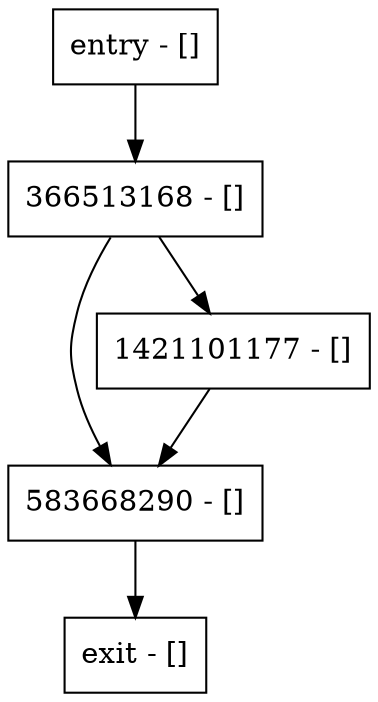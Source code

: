 digraph foo {
node [shape=record];
entry [label="entry - []"];
exit [label="exit - []"];
366513168 [label="366513168 - []"];
583668290 [label="583668290 - []"];
1421101177 [label="1421101177 - []"];
entry;
exit;
entry -> 366513168;
366513168 -> 583668290;
366513168 -> 1421101177;
583668290 -> exit;
1421101177 -> 583668290;
}
